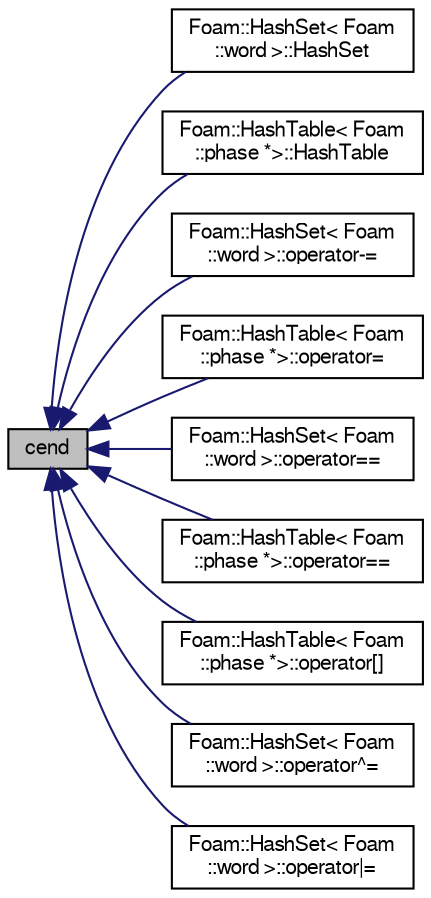 digraph "cend"
{
  bgcolor="transparent";
  edge [fontname="FreeSans",fontsize="10",labelfontname="FreeSans",labelfontsize="10"];
  node [fontname="FreeSans",fontsize="10",shape=record];
  rankdir="LR";
  Node1133 [label="cend",height=0.2,width=0.4,color="black", fillcolor="grey75", style="filled", fontcolor="black"];
  Node1133 -> Node1134 [dir="back",color="midnightblue",fontsize="10",style="solid",fontname="FreeSans"];
  Node1134 [label="Foam::HashSet\< Foam\l::word \>::HashSet",height=0.2,width=0.4,color="black",URL="$a25690.html#a85612b12a1ec9b0868ba1ffac9dfea58",tooltip="Construct from the keys of another HashTable,. "];
  Node1133 -> Node1135 [dir="back",color="midnightblue",fontsize="10",style="solid",fontname="FreeSans"];
  Node1135 [label="Foam::HashTable\< Foam\l::phase *\>::HashTable",height=0.2,width=0.4,color="black",URL="$a25702.html#ae83698bcb81dfd4906120001255dfa4d",tooltip="Construct as copy. "];
  Node1133 -> Node1136 [dir="back",color="midnightblue",fontsize="10",style="solid",fontname="FreeSans"];
  Node1136 [label="Foam::HashSet\< Foam\l::word \>::operator-=",height=0.2,width=0.4,color="black",URL="$a25690.html#a08b55f42a6365714799ae9b045878343",tooltip="Remove entries listed in the given HashSet from this HashSet. "];
  Node1133 -> Node1137 [dir="back",color="midnightblue",fontsize="10",style="solid",fontname="FreeSans"];
  Node1137 [label="Foam::HashTable\< Foam\l::phase *\>::operator=",height=0.2,width=0.4,color="black",URL="$a25702.html#ab08fb00d67b7f3aeca707447df8580c5",tooltip="Assignment. "];
  Node1133 -> Node1138 [dir="back",color="midnightblue",fontsize="10",style="solid",fontname="FreeSans"];
  Node1138 [label="Foam::HashSet\< Foam\l::word \>::operator==",height=0.2,width=0.4,color="black",URL="$a25690.html#a96f509b0d7aebb33243030cd47d04c04",tooltip="Equality. Two hashtables are equal when their contents are equal. "];
  Node1133 -> Node1139 [dir="back",color="midnightblue",fontsize="10",style="solid",fontname="FreeSans"];
  Node1139 [label="Foam::HashTable\< Foam\l::phase *\>::operator==",height=0.2,width=0.4,color="black",URL="$a25702.html#abfdedaf50fd182130898fba31fc39de5",tooltip="Equality. Hash tables are equal if the keys and values are equal. "];
  Node1133 -> Node1140 [dir="back",color="midnightblue",fontsize="10",style="solid",fontname="FreeSans"];
  Node1140 [label="Foam::HashTable\< Foam\l::phase *\>::operator[]",height=0.2,width=0.4,color="black",URL="$a25702.html#ab1d011261bf859bbaddc6cf66e4cddef",tooltip="Find and return a hashedEntry. "];
  Node1133 -> Node1141 [dir="back",color="midnightblue",fontsize="10",style="solid",fontname="FreeSans"];
  Node1141 [label="Foam::HashSet\< Foam\l::word \>::operator^=",height=0.2,width=0.4,color="black",URL="$a25690.html#a4fd03bcfb5feb558a4403a63a9c2c44d",tooltip="Only retain unique entries (xor) "];
  Node1133 -> Node1142 [dir="back",color="midnightblue",fontsize="10",style="solid",fontname="FreeSans"];
  Node1142 [label="Foam::HashSet\< Foam\l::word \>::operator\|=",height=0.2,width=0.4,color="black",URL="$a25690.html#aa1bc79c8911396b130ba2f9fb192b2e1",tooltip="Combine entries from HashSets. "];
}
